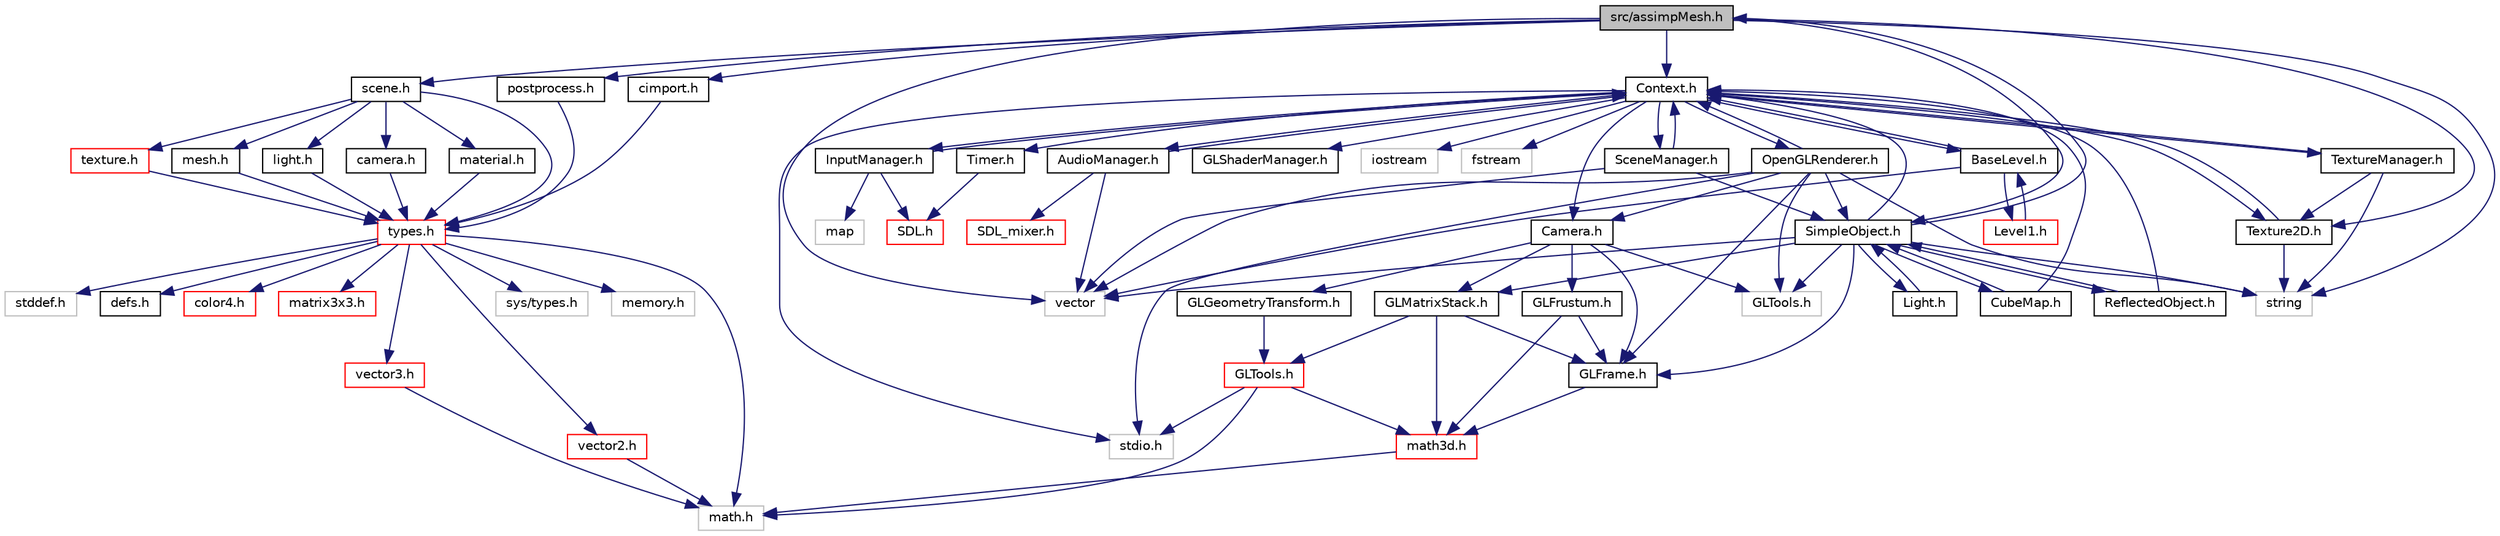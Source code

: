 digraph "src/assimpMesh.h"
{
  edge [fontname="Helvetica",fontsize="10",labelfontname="Helvetica",labelfontsize="10"];
  node [fontname="Helvetica",fontsize="10",shape=record];
  Node1 [label="src/assimpMesh.h",height=0.2,width=0.4,color="black", fillcolor="grey75", style="filled" fontcolor="black"];
  Node1 -> Node2 [color="midnightblue",fontsize="10",style="solid"];
  Node2 [label="Context.h",height=0.2,width=0.4,color="black", fillcolor="white", style="filled",URL="$_context_8h.html"];
  Node2 -> Node3 [color="midnightblue",fontsize="10",style="solid"];
  Node3 [label="AudioManager.h",height=0.2,width=0.4,color="black", fillcolor="white", style="filled",URL="$_audio_manager_8h.html"];
  Node3 -> Node4 [color="midnightblue",fontsize="10",style="solid"];
  Node4 [label="SDL_mixer.h",height=0.2,width=0.4,color="red", fillcolor="white", style="filled",URL="$_s_d_l__mixer_8h.html"];
  Node3 -> Node5 [color="midnightblue",fontsize="10",style="solid"];
  Node5 [label="vector",height=0.2,width=0.4,color="grey75", fillcolor="white", style="filled"];
  Node3 -> Node2 [color="midnightblue",fontsize="10",style="solid"];
  Node2 -> Node6 [color="midnightblue",fontsize="10",style="solid"];
  Node6 [label="InputManager.h",height=0.2,width=0.4,color="black", fillcolor="white", style="filled",URL="$_input_manager_8h.html"];
  Node6 -> Node7 [color="midnightblue",fontsize="10",style="solid"];
  Node7 [label="SDL.h",height=0.2,width=0.4,color="red", fillcolor="white", style="filled",URL="$_s_d_l_8h.html"];
  Node6 -> Node8 [color="midnightblue",fontsize="10",style="solid"];
  Node8 [label="map",height=0.2,width=0.4,color="grey75", fillcolor="white", style="filled"];
  Node6 -> Node2 [color="midnightblue",fontsize="10",style="solid"];
  Node2 -> Node9 [color="midnightblue",fontsize="10",style="solid"];
  Node9 [label="OpenGLRenderer.h",height=0.2,width=0.4,color="black", fillcolor="white", style="filled",URL="$_open_g_l_renderer_8h.html"];
  Node9 -> Node10 [color="midnightblue",fontsize="10",style="solid"];
  Node10 [label="stdio.h",height=0.2,width=0.4,color="grey75", fillcolor="white", style="filled"];
  Node9 -> Node5 [color="midnightblue",fontsize="10",style="solid"];
  Node9 -> Node11 [color="midnightblue",fontsize="10",style="solid"];
  Node11 [label="string",height=0.2,width=0.4,color="grey75", fillcolor="white", style="filled"];
  Node9 -> Node2 [color="midnightblue",fontsize="10",style="solid"];
  Node9 -> Node12 [color="midnightblue",fontsize="10",style="solid"];
  Node12 [label="Camera.h",height=0.2,width=0.4,color="black", fillcolor="white", style="filled",URL="$src_2camera_8h.html"];
  Node12 -> Node13 [color="midnightblue",fontsize="10",style="solid"];
  Node13 [label="GLTools.h",height=0.2,width=0.4,color="grey75", fillcolor="white", style="filled"];
  Node12 -> Node14 [color="midnightblue",fontsize="10",style="solid"];
  Node14 [label="GLFrame.h",height=0.2,width=0.4,color="black", fillcolor="white", style="filled",URL="$_g_l_frame_8h.html"];
  Node14 -> Node15 [color="midnightblue",fontsize="10",style="solid"];
  Node15 [label="math3d.h",height=0.2,width=0.4,color="red", fillcolor="white", style="filled",URL="$math3d_8h.html"];
  Node15 -> Node16 [color="midnightblue",fontsize="10",style="solid"];
  Node16 [label="math.h",height=0.2,width=0.4,color="grey75", fillcolor="white", style="filled"];
  Node12 -> Node17 [color="midnightblue",fontsize="10",style="solid"];
  Node17 [label="GLFrustum.h",height=0.2,width=0.4,color="black", fillcolor="white", style="filled",URL="$_g_l_frustum_8h.html"];
  Node17 -> Node15 [color="midnightblue",fontsize="10",style="solid"];
  Node17 -> Node14 [color="midnightblue",fontsize="10",style="solid"];
  Node12 -> Node18 [color="midnightblue",fontsize="10",style="solid"];
  Node18 [label="GLMatrixStack.h",height=0.2,width=0.4,color="black", fillcolor="white", style="filled",URL="$_g_l_matrix_stack_8h.html"];
  Node18 -> Node19 [color="midnightblue",fontsize="10",style="solid"];
  Node19 [label="GLTools.h",height=0.2,width=0.4,color="red", fillcolor="white", style="filled",URL="$include_2_g_l_tools_2include_2_g_l_tools_8h.html"];
  Node19 -> Node10 [color="midnightblue",fontsize="10",style="solid"];
  Node19 -> Node16 [color="midnightblue",fontsize="10",style="solid"];
  Node19 -> Node15 [color="midnightblue",fontsize="10",style="solid"];
  Node18 -> Node15 [color="midnightblue",fontsize="10",style="solid"];
  Node18 -> Node14 [color="midnightblue",fontsize="10",style="solid"];
  Node12 -> Node20 [color="midnightblue",fontsize="10",style="solid"];
  Node20 [label="GLGeometryTransform.h",height=0.2,width=0.4,color="black", fillcolor="white", style="filled",URL="$_g_l_geometry_transform_8h.html"];
  Node20 -> Node19 [color="midnightblue",fontsize="10",style="solid"];
  Node9 -> Node21 [color="midnightblue",fontsize="10",style="solid"];
  Node21 [label="SimpleObject.h",height=0.2,width=0.4,color="black", fillcolor="white", style="filled",URL="$_simple_object_8h.html"];
  Node21 -> Node5 [color="midnightblue",fontsize="10",style="solid"];
  Node21 -> Node11 [color="midnightblue",fontsize="10",style="solid"];
  Node21 -> Node13 [color="midnightblue",fontsize="10",style="solid"];
  Node21 -> Node14 [color="midnightblue",fontsize="10",style="solid"];
  Node21 -> Node18 [color="midnightblue",fontsize="10",style="solid"];
  Node21 -> Node2 [color="midnightblue",fontsize="10",style="solid"];
  Node21 -> Node22 [color="midnightblue",fontsize="10",style="solid"];
  Node22 [label="Light.h",height=0.2,width=0.4,color="black", fillcolor="white", style="filled",URL="$src_2light_8h.html"];
  Node22 -> Node21 [color="midnightblue",fontsize="10",style="solid"];
  Node21 -> Node23 [color="midnightblue",fontsize="10",style="solid"];
  Node23 [label="CubeMap.h",height=0.2,width=0.4,color="black", fillcolor="white", style="filled",URL="$_cube_map_8h.html"];
  Node23 -> Node2 [color="midnightblue",fontsize="10",style="solid"];
  Node23 -> Node21 [color="midnightblue",fontsize="10",style="solid"];
  Node21 -> Node24 [color="midnightblue",fontsize="10",style="solid"];
  Node24 [label="ReflectedObject.h",height=0.2,width=0.4,color="black", fillcolor="white", style="filled",URL="$_reflected_object_8h.html"];
  Node24 -> Node2 [color="midnightblue",fontsize="10",style="solid"];
  Node24 -> Node21 [color="midnightblue",fontsize="10",style="solid"];
  Node21 -> Node1 [color="midnightblue",fontsize="10",style="solid"];
  Node9 -> Node13 [color="midnightblue",fontsize="10",style="solid"];
  Node9 -> Node14 [color="midnightblue",fontsize="10",style="solid"];
  Node2 -> Node12 [color="midnightblue",fontsize="10",style="solid"];
  Node2 -> Node25 [color="midnightblue",fontsize="10",style="solid"];
  Node25 [label="SceneManager.h",height=0.2,width=0.4,color="black", fillcolor="white", style="filled",URL="$_scene_manager_8h.html"];
  Node25 -> Node2 [color="midnightblue",fontsize="10",style="solid"];
  Node25 -> Node21 [color="midnightblue",fontsize="10",style="solid"];
  Node25 -> Node5 [color="midnightblue",fontsize="10",style="solid"];
  Node2 -> Node26 [color="midnightblue",fontsize="10",style="solid"];
  Node26 [label="BaseLevel.h",height=0.2,width=0.4,color="black", fillcolor="white", style="filled",URL="$_base_level_8h.html"];
  Node26 -> Node5 [color="midnightblue",fontsize="10",style="solid"];
  Node26 -> Node2 [color="midnightblue",fontsize="10",style="solid"];
  Node26 -> Node27 [color="midnightblue",fontsize="10",style="solid"];
  Node27 [label="Level1.h",height=0.2,width=0.4,color="red", fillcolor="white", style="filled",URL="$_level1_8h.html"];
  Node27 -> Node26 [color="midnightblue",fontsize="10",style="solid"];
  Node2 -> Node28 [color="midnightblue",fontsize="10",style="solid"];
  Node28 [label="Timer.h",height=0.2,width=0.4,color="black", fillcolor="white", style="filled",URL="$_timer_8h.html"];
  Node28 -> Node7 [color="midnightblue",fontsize="10",style="solid"];
  Node2 -> Node29 [color="midnightblue",fontsize="10",style="solid"];
  Node29 [label="Texture2D.h",height=0.2,width=0.4,color="black", fillcolor="white", style="filled",URL="$_texture2_d_8h.html"];
  Node29 -> Node2 [color="midnightblue",fontsize="10",style="solid"];
  Node29 -> Node11 [color="midnightblue",fontsize="10",style="solid"];
  Node2 -> Node30 [color="midnightblue",fontsize="10",style="solid"];
  Node30 [label="TextureManager.h",height=0.2,width=0.4,color="black", fillcolor="white", style="filled",URL="$_texture_manager_8h.html"];
  Node30 -> Node11 [color="midnightblue",fontsize="10",style="solid"];
  Node30 -> Node2 [color="midnightblue",fontsize="10",style="solid"];
  Node30 -> Node29 [color="midnightblue",fontsize="10",style="solid"];
  Node2 -> Node31 [color="midnightblue",fontsize="10",style="solid"];
  Node31 [label="GLShaderManager.h",height=0.2,width=0.4,color="black", fillcolor="white", style="filled",URL="$_g_l_shader_manager_8h.html"];
  Node2 -> Node10 [color="midnightblue",fontsize="10",style="solid"];
  Node2 -> Node32 [color="midnightblue",fontsize="10",style="solid"];
  Node32 [label="iostream",height=0.2,width=0.4,color="grey75", fillcolor="white", style="filled"];
  Node2 -> Node33 [color="midnightblue",fontsize="10",style="solid"];
  Node33 [label="fstream",height=0.2,width=0.4,color="grey75", fillcolor="white", style="filled"];
  Node1 -> Node21 [color="midnightblue",fontsize="10",style="solid"];
  Node1 -> Node29 [color="midnightblue",fontsize="10",style="solid"];
  Node1 -> Node34 [color="midnightblue",fontsize="10",style="solid"];
  Node34 [label="cimport.h",height=0.2,width=0.4,color="black", fillcolor="white", style="filled",URL="$cimport_8h.html"];
  Node34 -> Node35 [color="midnightblue",fontsize="10",style="solid"];
  Node35 [label="types.h",height=0.2,width=0.4,color="red", fillcolor="white", style="filled",URL="$types_8h.html"];
  Node35 -> Node36 [color="midnightblue",fontsize="10",style="solid"];
  Node36 [label="sys/types.h",height=0.2,width=0.4,color="grey75", fillcolor="white", style="filled"];
  Node35 -> Node37 [color="midnightblue",fontsize="10",style="solid"];
  Node37 [label="memory.h",height=0.2,width=0.4,color="grey75", fillcolor="white", style="filled"];
  Node35 -> Node16 [color="midnightblue",fontsize="10",style="solid"];
  Node35 -> Node38 [color="midnightblue",fontsize="10",style="solid"];
  Node38 [label="stddef.h",height=0.2,width=0.4,color="grey75", fillcolor="white", style="filled"];
  Node35 -> Node39 [color="midnightblue",fontsize="10",style="solid"];
  Node39 [label="defs.h",height=0.2,width=0.4,color="black", fillcolor="white", style="filled",URL="$defs_8h.html"];
  Node35 -> Node40 [color="midnightblue",fontsize="10",style="solid"];
  Node40 [label="vector3.h",height=0.2,width=0.4,color="red", fillcolor="white", style="filled",URL="$vector3_8h.html"];
  Node40 -> Node16 [color="midnightblue",fontsize="10",style="solid"];
  Node35 -> Node41 [color="midnightblue",fontsize="10",style="solid"];
  Node41 [label="vector2.h",height=0.2,width=0.4,color="red", fillcolor="white", style="filled",URL="$vector2_8h.html"];
  Node41 -> Node16 [color="midnightblue",fontsize="10",style="solid"];
  Node35 -> Node42 [color="midnightblue",fontsize="10",style="solid"];
  Node42 [label="color4.h",height=0.2,width=0.4,color="red", fillcolor="white", style="filled",URL="$color4_8h.html"];
  Node35 -> Node43 [color="midnightblue",fontsize="10",style="solid"];
  Node43 [label="matrix3x3.h",height=0.2,width=0.4,color="red", fillcolor="white", style="filled",URL="$matrix3x3_8h.html",tooltip="Definition of a 3x3 matrix, including operators when compiling in C++. "];
  Node1 -> Node44 [color="midnightblue",fontsize="10",style="solid"];
  Node44 [label="scene.h",height=0.2,width=0.4,color="black", fillcolor="white", style="filled",URL="$scene_8h.html"];
  Node44 -> Node35 [color="midnightblue",fontsize="10",style="solid"];
  Node44 -> Node45 [color="midnightblue",fontsize="10",style="solid"];
  Node45 [label="texture.h",height=0.2,width=0.4,color="red", fillcolor="white", style="filled",URL="$texture_8h.html",tooltip="Defines texture helper structures for the library. "];
  Node45 -> Node35 [color="midnightblue",fontsize="10",style="solid"];
  Node44 -> Node46 [color="midnightblue",fontsize="10",style="solid"];
  Node46 [label="mesh.h",height=0.2,width=0.4,color="black", fillcolor="white", style="filled",URL="$mesh_8h.html",tooltip="Declares the data structures in which the imported geometry is returned by ASSIMP: aiMesh..."];
  Node46 -> Node35 [color="midnightblue",fontsize="10",style="solid"];
  Node44 -> Node47 [color="midnightblue",fontsize="10",style="solid"];
  Node47 [label="light.h",height=0.2,width=0.4,color="black", fillcolor="white", style="filled",URL="$include_2assimp_2include_2light_8h.html"];
  Node47 -> Node35 [color="midnightblue",fontsize="10",style="solid"];
  Node44 -> Node48 [color="midnightblue",fontsize="10",style="solid"];
  Node48 [label="camera.h",height=0.2,width=0.4,color="black", fillcolor="white", style="filled",URL="$include_2assimp_2include_2camera_8h.html"];
  Node48 -> Node35 [color="midnightblue",fontsize="10",style="solid"];
  Node44 -> Node49 [color="midnightblue",fontsize="10",style="solid"];
  Node49 [label="material.h",height=0.2,width=0.4,color="black", fillcolor="white", style="filled",URL="$material_8h.html",tooltip="Defines the material system of the library. "];
  Node49 -> Node35 [color="midnightblue",fontsize="10",style="solid"];
  Node1 -> Node50 [color="midnightblue",fontsize="10",style="solid"];
  Node50 [label="postprocess.h",height=0.2,width=0.4,color="black", fillcolor="white", style="filled",URL="$postprocess_8h.html",tooltip="Definitions for import post processing steps. "];
  Node50 -> Node35 [color="midnightblue",fontsize="10",style="solid"];
  Node1 -> Node5 [color="midnightblue",fontsize="10",style="solid"];
  Node1 -> Node11 [color="midnightblue",fontsize="10",style="solid"];
}
